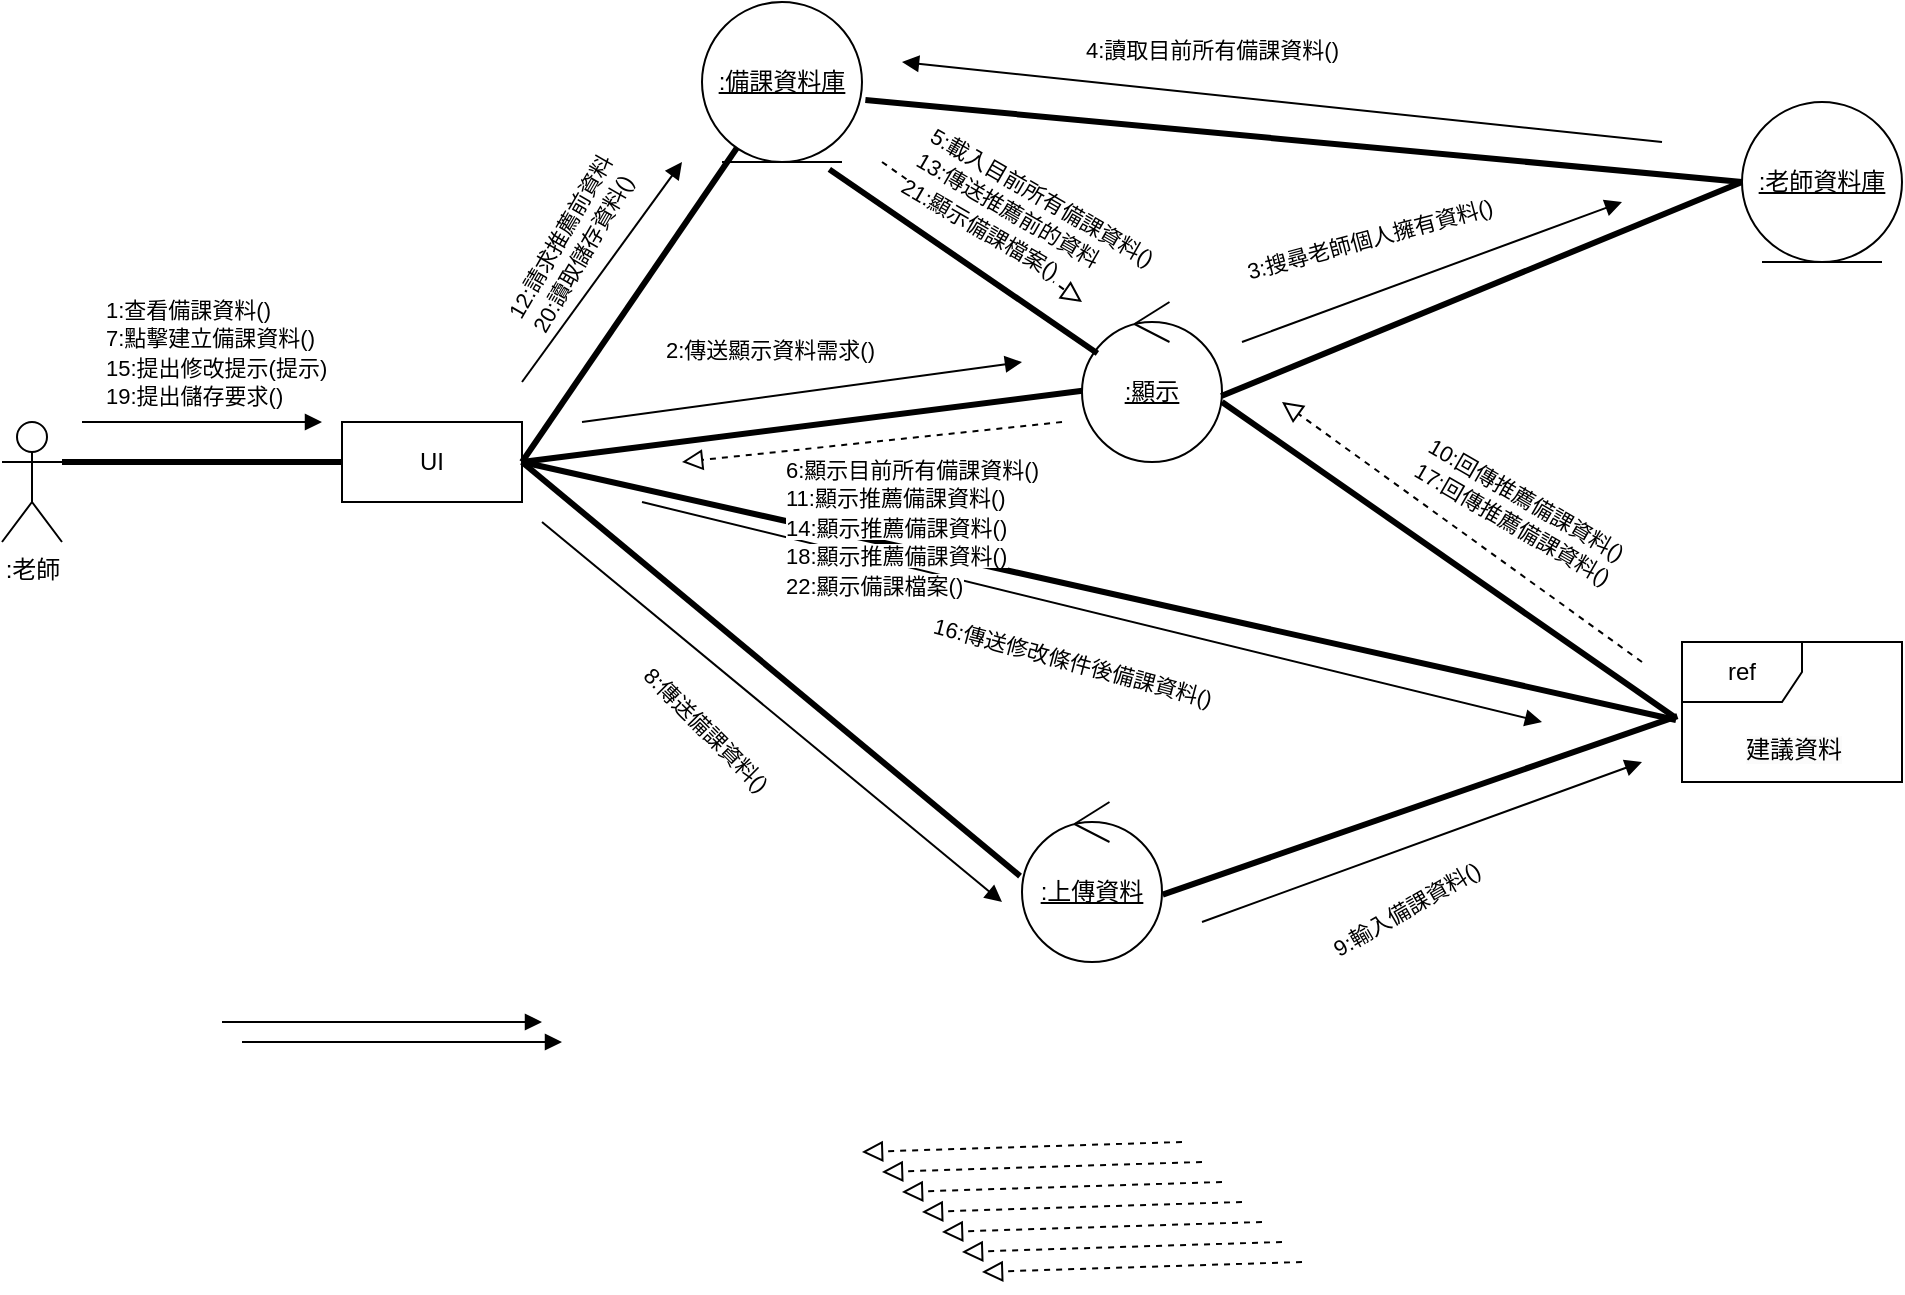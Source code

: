<mxfile>
    <diagram name="第 1 页" id="EOuV5ERvqpZUSFJWVVJ6">
        <mxGraphModel dx="1126" dy="688" grid="1" gridSize="10" guides="1" tooltips="1" connect="1" arrows="1" fold="1" page="1" pageScale="1" pageWidth="3300" pageHeight="4681" math="0" shadow="0">
            <root>
                <mxCell id="0"/>
                <mxCell id="1" parent="0"/>
                <mxCell id="JI0BGSiuXUO0SO42sEZ8-1" value=":老師" style="shape=umlActor;verticalLabelPosition=bottom;verticalAlign=top;html=1;outlineConnect=0;" parent="1" vertex="1">
                    <mxGeometry x="60" y="250" width="30" height="60" as="geometry"/>
                </mxCell>
                <mxCell id="52" value="UI" style="rounded=0;whiteSpace=wrap;html=1;" parent="1" vertex="1">
                    <mxGeometry x="230" y="250" width="90" height="40" as="geometry"/>
                </mxCell>
                <mxCell id="54" value="&lt;u&gt;:上傳資料&lt;/u&gt;" style="ellipse;shape=umlControl;whiteSpace=wrap;html=1;" parent="1" vertex="1">
                    <mxGeometry x="570" y="440" width="70" height="80" as="geometry"/>
                </mxCell>
                <mxCell id="58" value="&lt;u&gt;:老師資料庫&lt;/u&gt;" style="ellipse;shape=umlEntity;whiteSpace=wrap;html=1;" parent="1" vertex="1">
                    <mxGeometry x="930" y="90" width="80" height="80" as="geometry"/>
                </mxCell>
                <mxCell id="86" value="&lt;u&gt;:顯示&lt;/u&gt;" style="ellipse;shape=umlControl;whiteSpace=wrap;html=1;" parent="1" vertex="1">
                    <mxGeometry x="600" y="190" width="70" height="80" as="geometry"/>
                </mxCell>
                <mxCell id="89" value="&lt;u&gt;:備課資料庫&lt;/u&gt;" style="ellipse;shape=umlEntity;whiteSpace=wrap;html=1;" vertex="1" parent="1">
                    <mxGeometry x="410" y="40" width="80" height="80" as="geometry"/>
                </mxCell>
                <mxCell id="92" value="" style="endArrow=none;startArrow=none;endFill=0;startFill=0;endSize=8;html=1;verticalAlign=bottom;labelBackgroundColor=none;strokeWidth=3;rounded=0;exitX=1;exitY=0.333;exitDx=0;exitDy=0;exitPerimeter=0;entryX=0;entryY=0.5;entryDx=0;entryDy=0;" edge="1" parent="1" source="JI0BGSiuXUO0SO42sEZ8-1" target="52">
                    <mxGeometry width="160" relative="1" as="geometry">
                        <mxPoint x="130" y="540" as="sourcePoint"/>
                        <mxPoint x="330" y="400" as="targetPoint"/>
                    </mxGeometry>
                </mxCell>
                <mxCell id="93" value="" style="html=1;verticalAlign=bottom;labelBackgroundColor=none;endArrow=block;endFill=1;rounded=0;" edge="1" parent="1">
                    <mxGeometry width="160" relative="1" as="geometry">
                        <mxPoint x="100" y="250" as="sourcePoint"/>
                        <mxPoint x="220" y="250" as="targetPoint"/>
                    </mxGeometry>
                </mxCell>
                <mxCell id="94" value="" style="endArrow=block;startArrow=none;endFill=0;startFill=0;endSize=8;html=1;verticalAlign=bottom;dashed=1;labelBackgroundColor=none;rounded=0;" edge="1" parent="1">
                    <mxGeometry width="160" relative="1" as="geometry">
                        <mxPoint x="500" y="120" as="sourcePoint"/>
                        <mxPoint x="600" y="190" as="targetPoint"/>
                    </mxGeometry>
                </mxCell>
                <mxCell id="95" value="" style="endArrow=none;startArrow=none;endFill=0;startFill=0;endSize=8;html=1;verticalAlign=bottom;labelBackgroundColor=none;strokeWidth=3;rounded=0;exitX=1;exitY=0.5;exitDx=0;exitDy=0;" edge="1" parent="1" source="52" target="86">
                    <mxGeometry width="160" relative="1" as="geometry">
                        <mxPoint x="440" y="260" as="sourcePoint"/>
                        <mxPoint x="580" y="260" as="targetPoint"/>
                    </mxGeometry>
                </mxCell>
                <mxCell id="96" value="" style="endArrow=none;startArrow=none;endFill=0;startFill=0;endSize=8;html=1;verticalAlign=bottom;labelBackgroundColor=none;strokeWidth=3;rounded=0;exitX=0.995;exitY=0.588;exitDx=0;exitDy=0;exitPerimeter=0;entryX=0;entryY=0.5;entryDx=0;entryDy=0;" edge="1" parent="1" source="86" target="58">
                    <mxGeometry width="160" relative="1" as="geometry">
                        <mxPoint x="570" y="279.5" as="sourcePoint"/>
                        <mxPoint x="710" y="279.5" as="targetPoint"/>
                    </mxGeometry>
                </mxCell>
                <mxCell id="97" value="" style="endArrow=none;startArrow=none;endFill=0;startFill=0;endSize=8;html=1;verticalAlign=bottom;labelBackgroundColor=none;strokeWidth=3;rounded=0;entryX=1.021;entryY=0.613;entryDx=0;entryDy=0;entryPerimeter=0;exitX=0;exitY=0.5;exitDx=0;exitDy=0;" edge="1" parent="1" source="58" target="89">
                    <mxGeometry width="160" relative="1" as="geometry">
                        <mxPoint x="800" y="140" as="sourcePoint"/>
                        <mxPoint x="830" y="250" as="targetPoint"/>
                    </mxGeometry>
                </mxCell>
                <mxCell id="98" value="" style="endArrow=none;startArrow=none;endFill=0;startFill=0;endSize=8;html=1;verticalAlign=bottom;labelBackgroundColor=none;strokeWidth=3;rounded=0;entryX=0.796;entryY=1.046;entryDx=0;entryDy=0;exitX=0.11;exitY=0.321;exitDx=0;exitDy=0;exitPerimeter=0;entryPerimeter=0;" edge="1" parent="1" source="86" target="89">
                    <mxGeometry width="160" relative="1" as="geometry">
                        <mxPoint x="570" y="230" as="sourcePoint"/>
                        <mxPoint x="820" y="300" as="targetPoint"/>
                    </mxGeometry>
                </mxCell>
                <mxCell id="99" value="" style="endArrow=none;startArrow=none;endFill=0;startFill=0;endSize=8;html=1;verticalAlign=bottom;labelBackgroundColor=none;strokeWidth=3;rounded=0;exitX=1;exitY=0.5;exitDx=0;exitDy=0;entryX=-0.014;entryY=0.463;entryDx=0;entryDy=0;entryPerimeter=0;" edge="1" parent="1" source="52" target="54">
                    <mxGeometry width="160" relative="1" as="geometry">
                        <mxPoint x="310" y="310" as="sourcePoint"/>
                        <mxPoint x="450" y="310" as="targetPoint"/>
                    </mxGeometry>
                </mxCell>
                <mxCell id="100" value="" style="endArrow=none;startArrow=none;endFill=0;startFill=0;endSize=8;html=1;verticalAlign=bottom;labelBackgroundColor=none;strokeWidth=3;rounded=0;exitX=1.005;exitY=0.579;exitDx=0;exitDy=0;exitPerimeter=0;entryX=-0.021;entryY=0.529;entryDx=0;entryDy=0;entryPerimeter=0;" edge="1" parent="1" source="54" target="108">
                    <mxGeometry width="160" relative="1" as="geometry">
                        <mxPoint x="640" y="404.5" as="sourcePoint"/>
                        <mxPoint x="780" y="404.5" as="targetPoint"/>
                    </mxGeometry>
                </mxCell>
                <mxCell id="101" value="" style="endArrow=none;startArrow=none;endFill=0;startFill=0;endSize=8;html=1;verticalAlign=bottom;labelBackgroundColor=none;strokeWidth=3;rounded=0;entryX=-0.033;entryY=0.538;entryDx=0;entryDy=0;entryPerimeter=0;" edge="1" parent="1" target="108">
                    <mxGeometry width="160" relative="1" as="geometry">
                        <mxPoint x="670" y="240" as="sourcePoint"/>
                        <mxPoint x="610" y="279.5" as="targetPoint"/>
                    </mxGeometry>
                </mxCell>
                <mxCell id="102" value="" style="endArrow=none;startArrow=none;endFill=0;startFill=0;endSize=8;html=1;verticalAlign=bottom;labelBackgroundColor=none;strokeWidth=3;rounded=0;" edge="1" parent="1" target="89">
                    <mxGeometry width="160" relative="1" as="geometry">
                        <mxPoint x="320" y="270" as="sourcePoint"/>
                        <mxPoint x="270" y="330" as="targetPoint"/>
                    </mxGeometry>
                </mxCell>
                <mxCell id="103" value="" style="endArrow=none;startArrow=none;endFill=0;startFill=0;endSize=8;html=1;verticalAlign=bottom;labelBackgroundColor=none;strokeWidth=3;rounded=0;exitX=1;exitY=0.5;exitDx=0;exitDy=0;entryX=-0.027;entryY=0.557;entryDx=0;entryDy=0;entryPerimeter=0;" edge="1" parent="1" source="52" target="108">
                    <mxGeometry width="160" relative="1" as="geometry">
                        <mxPoint x="180" y="360" as="sourcePoint"/>
                        <mxPoint x="320" y="360" as="targetPoint"/>
                    </mxGeometry>
                </mxCell>
                <mxCell id="108" value="ref" style="shape=umlFrame;whiteSpace=wrap;html=1;pointerEvents=0;" vertex="1" parent="1">
                    <mxGeometry x="900" y="360" width="110" height="70" as="geometry"/>
                </mxCell>
                <mxCell id="109" value="&lt;span style=&quot;color: rgb(0, 0, 0); font-family: Helvetica; font-size: 12px; font-style: normal; font-variant-ligatures: normal; font-variant-caps: normal; font-weight: 400; letter-spacing: normal; orphans: 2; text-align: center; text-indent: 0px; text-transform: none; widows: 2; word-spacing: 0px; -webkit-text-stroke-width: 0px; background-color: rgb(251, 251, 251); text-decoration-thickness: initial; text-decoration-style: initial; text-decoration-color: initial; float: none; display: inline !important;&quot;&gt;建議資料&lt;/span&gt;" style="text;whiteSpace=wrap;html=1;" vertex="1" parent="1">
                    <mxGeometry x="930" y="400" width="80" height="40" as="geometry"/>
                </mxCell>
                <mxCell id="111" value="" style="html=1;verticalAlign=bottom;labelBackgroundColor=none;endArrow=block;endFill=1;rounded=0;" edge="1" parent="1">
                    <mxGeometry width="160" relative="1" as="geometry">
                        <mxPoint x="350" y="250" as="sourcePoint"/>
                        <mxPoint x="570" y="220" as="targetPoint"/>
                    </mxGeometry>
                </mxCell>
                <mxCell id="112" value="" style="html=1;verticalAlign=bottom;labelBackgroundColor=none;endArrow=block;endFill=1;rounded=0;" edge="1" parent="1">
                    <mxGeometry width="160" relative="1" as="geometry">
                        <mxPoint x="680" y="210" as="sourcePoint"/>
                        <mxPoint x="870" y="140" as="targetPoint"/>
                    </mxGeometry>
                </mxCell>
                <mxCell id="113" value="" style="html=1;verticalAlign=bottom;labelBackgroundColor=none;endArrow=block;endFill=1;rounded=0;" edge="1" parent="1">
                    <mxGeometry width="160" relative="1" as="geometry">
                        <mxPoint x="890" y="110" as="sourcePoint"/>
                        <mxPoint x="510" y="70" as="targetPoint"/>
                    </mxGeometry>
                </mxCell>
                <mxCell id="114" value="" style="html=1;verticalAlign=bottom;labelBackgroundColor=none;endArrow=block;endFill=1;rounded=0;" edge="1" parent="1">
                    <mxGeometry width="160" relative="1" as="geometry">
                        <mxPoint x="320" y="230" as="sourcePoint"/>
                        <mxPoint x="400" y="120" as="targetPoint"/>
                    </mxGeometry>
                </mxCell>
                <mxCell id="115" value="" style="html=1;verticalAlign=bottom;labelBackgroundColor=none;endArrow=block;endFill=1;rounded=0;" edge="1" parent="1">
                    <mxGeometry width="160" relative="1" as="geometry">
                        <mxPoint x="380" y="290" as="sourcePoint"/>
                        <mxPoint x="830" y="400" as="targetPoint"/>
                    </mxGeometry>
                </mxCell>
                <mxCell id="116" value="" style="html=1;verticalAlign=bottom;labelBackgroundColor=none;endArrow=block;endFill=1;rounded=0;" edge="1" parent="1">
                    <mxGeometry width="160" relative="1" as="geometry">
                        <mxPoint x="330" y="300" as="sourcePoint"/>
                        <mxPoint x="560" y="490" as="targetPoint"/>
                    </mxGeometry>
                </mxCell>
                <mxCell id="117" value="" style="html=1;verticalAlign=bottom;labelBackgroundColor=none;endArrow=block;endFill=1;rounded=0;" edge="1" parent="1">
                    <mxGeometry width="160" relative="1" as="geometry">
                        <mxPoint x="170" y="550" as="sourcePoint"/>
                        <mxPoint x="330" y="550" as="targetPoint"/>
                    </mxGeometry>
                </mxCell>
                <mxCell id="118" value="" style="html=1;verticalAlign=bottom;labelBackgroundColor=none;endArrow=block;endFill=1;rounded=0;" edge="1" parent="1">
                    <mxGeometry width="160" relative="1" as="geometry">
                        <mxPoint x="180" y="560" as="sourcePoint"/>
                        <mxPoint x="340" y="560" as="targetPoint"/>
                    </mxGeometry>
                </mxCell>
                <mxCell id="120" value="" style="html=1;verticalAlign=bottom;labelBackgroundColor=none;endArrow=block;endFill=1;rounded=0;" edge="1" parent="1">
                    <mxGeometry width="160" relative="1" as="geometry">
                        <mxPoint x="660" y="500" as="sourcePoint"/>
                        <mxPoint x="880" y="420" as="targetPoint"/>
                    </mxGeometry>
                </mxCell>
                <mxCell id="121" value="" style="endArrow=block;startArrow=none;endFill=0;startFill=0;endSize=8;html=1;verticalAlign=bottom;dashed=1;labelBackgroundColor=none;rounded=0;" edge="1" parent="1">
                    <mxGeometry width="160" relative="1" as="geometry">
                        <mxPoint x="590" y="250" as="sourcePoint"/>
                        <mxPoint x="400" y="270" as="targetPoint"/>
                    </mxGeometry>
                </mxCell>
                <mxCell id="122" value="" style="endArrow=block;startArrow=none;endFill=0;startFill=0;endSize=8;html=1;verticalAlign=bottom;dashed=1;labelBackgroundColor=none;rounded=0;" edge="1" parent="1">
                    <mxGeometry width="160" relative="1" as="geometry">
                        <mxPoint x="880" y="370" as="sourcePoint"/>
                        <mxPoint x="700" y="240" as="targetPoint"/>
                    </mxGeometry>
                </mxCell>
                <mxCell id="123" value="" style="endArrow=block;startArrow=none;endFill=0;startFill=0;endSize=8;html=1;verticalAlign=bottom;dashed=1;labelBackgroundColor=none;rounded=0;" edge="1" parent="1">
                    <mxGeometry width="160" relative="1" as="geometry">
                        <mxPoint x="650" y="610" as="sourcePoint"/>
                        <mxPoint x="490" y="615" as="targetPoint"/>
                    </mxGeometry>
                </mxCell>
                <mxCell id="124" value="" style="endArrow=block;startArrow=none;endFill=0;startFill=0;endSize=8;html=1;verticalAlign=bottom;dashed=1;labelBackgroundColor=none;rounded=0;" edge="1" parent="1">
                    <mxGeometry width="160" relative="1" as="geometry">
                        <mxPoint x="660" y="620" as="sourcePoint"/>
                        <mxPoint x="500" y="625" as="targetPoint"/>
                    </mxGeometry>
                </mxCell>
                <mxCell id="125" value="" style="endArrow=block;startArrow=none;endFill=0;startFill=0;endSize=8;html=1;verticalAlign=bottom;dashed=1;labelBackgroundColor=none;rounded=0;" edge="1" parent="1">
                    <mxGeometry width="160" relative="1" as="geometry">
                        <mxPoint x="670" y="630" as="sourcePoint"/>
                        <mxPoint x="510" y="635" as="targetPoint"/>
                    </mxGeometry>
                </mxCell>
                <mxCell id="126" value="" style="endArrow=block;startArrow=none;endFill=0;startFill=0;endSize=8;html=1;verticalAlign=bottom;dashed=1;labelBackgroundColor=none;rounded=0;" edge="1" parent="1">
                    <mxGeometry width="160" relative="1" as="geometry">
                        <mxPoint x="680" y="640" as="sourcePoint"/>
                        <mxPoint x="520" y="645" as="targetPoint"/>
                    </mxGeometry>
                </mxCell>
                <mxCell id="127" value="" style="endArrow=block;startArrow=none;endFill=0;startFill=0;endSize=8;html=1;verticalAlign=bottom;dashed=1;labelBackgroundColor=none;rounded=0;" edge="1" parent="1">
                    <mxGeometry width="160" relative="1" as="geometry">
                        <mxPoint x="690" y="650" as="sourcePoint"/>
                        <mxPoint x="530" y="655" as="targetPoint"/>
                    </mxGeometry>
                </mxCell>
                <mxCell id="128" value="" style="endArrow=block;startArrow=none;endFill=0;startFill=0;endSize=8;html=1;verticalAlign=bottom;dashed=1;labelBackgroundColor=none;rounded=0;" edge="1" parent="1">
                    <mxGeometry width="160" relative="1" as="geometry">
                        <mxPoint x="700" y="660" as="sourcePoint"/>
                        <mxPoint x="540" y="665" as="targetPoint"/>
                    </mxGeometry>
                </mxCell>
                <mxCell id="129" value="" style="endArrow=block;startArrow=none;endFill=0;startFill=0;endSize=8;html=1;verticalAlign=bottom;dashed=1;labelBackgroundColor=none;rounded=0;" edge="1" parent="1">
                    <mxGeometry width="160" relative="1" as="geometry">
                        <mxPoint x="710" y="670" as="sourcePoint"/>
                        <mxPoint x="550" y="675" as="targetPoint"/>
                    </mxGeometry>
                </mxCell>
                <mxCell id="130" value="&lt;span style=&quot;color: rgb(0, 0, 0); font-family: Helvetica; font-size: 11px; font-style: normal; font-variant-ligatures: normal; font-variant-caps: normal; font-weight: 400; letter-spacing: normal; orphans: 2; text-align: center; text-indent: 0px; text-transform: none; widows: 2; word-spacing: 0px; -webkit-text-stroke-width: 0px; background-color: rgb(255, 255, 255); text-decoration-thickness: initial; text-decoration-style: initial; text-decoration-color: initial; float: none; display: inline !important;&quot;&gt;1:查看備課資料()&lt;br&gt;&lt;span style=&quot;&quot;&gt;7:點擊建立備課資料()&lt;br&gt;&lt;/span&gt;&lt;span style=&quot;&quot;&gt;15:提出修改提示(提示)&lt;br&gt;&lt;/span&gt;&lt;span style=&quot;&quot;&gt;19:提出儲存要求()&lt;/span&gt;&lt;br&gt;&lt;/span&gt;" style="text;whiteSpace=wrap;html=1;" vertex="1" parent="1">
                    <mxGeometry x="110" y="180" width="120" height="40" as="geometry"/>
                </mxCell>
                <mxCell id="131" value="&lt;span style=&quot;color: rgb(0, 0, 0); font-family: Helvetica; font-size: 11px; font-style: normal; font-variant-ligatures: normal; font-variant-caps: normal; font-weight: 400; letter-spacing: normal; orphans: 2; text-align: center; text-indent: 0px; text-transform: none; widows: 2; word-spacing: 0px; -webkit-text-stroke-width: 0px; background-color: rgb(255, 255, 255); text-decoration-thickness: initial; text-decoration-style: initial; text-decoration-color: initial; float: none; display: inline !important;&quot;&gt;2:傳送顯示資料需求()&lt;/span&gt;" style="text;whiteSpace=wrap;html=1;rotation=0;" vertex="1" parent="1">
                    <mxGeometry x="390" y="200" width="140" height="40" as="geometry"/>
                </mxCell>
                <mxCell id="132" value="&lt;span style=&quot;color: rgb(0, 0, 0); font-family: Helvetica; font-size: 11px; font-style: normal; font-variant-ligatures: normal; font-variant-caps: normal; font-weight: 400; letter-spacing: normal; orphans: 2; text-align: center; text-indent: 0px; text-transform: none; widows: 2; word-spacing: 0px; -webkit-text-stroke-width: 0px; background-color: rgb(255, 255, 255); text-decoration-thickness: initial; text-decoration-style: initial; text-decoration-color: initial; float: none; display: inline !important;&quot;&gt;3:搜尋老師個人擁有資料()&lt;/span&gt;" style="text;whiteSpace=wrap;html=1;rotation=-15;" vertex="1" parent="1">
                    <mxGeometry x="680" y="140" width="160" height="40" as="geometry"/>
                </mxCell>
                <mxCell id="133" value="&lt;span style=&quot;color: rgb(0, 0, 0); font-family: Helvetica; font-size: 11px; font-style: normal; font-variant-ligatures: normal; font-variant-caps: normal; font-weight: 400; letter-spacing: normal; orphans: 2; text-align: center; text-indent: 0px; text-transform: none; widows: 2; word-spacing: 0px; -webkit-text-stroke-width: 0px; background-color: rgb(255, 255, 255); text-decoration-thickness: initial; text-decoration-style: initial; text-decoration-color: initial; float: none; display: inline !important;&quot;&gt;4:讀取目前所有備課資料()&lt;/span&gt;" style="text;whiteSpace=wrap;html=1;" vertex="1" parent="1">
                    <mxGeometry x="600" y="50" width="160" height="40" as="geometry"/>
                </mxCell>
                <mxCell id="134" value="&lt;span style=&quot;color: rgb(0, 0, 0); font-family: Helvetica; font-size: 11px; font-style: normal; font-variant-ligatures: normal; font-variant-caps: normal; font-weight: 400; letter-spacing: normal; orphans: 2; text-align: center; text-indent: 0px; text-transform: none; widows: 2; word-spacing: 0px; -webkit-text-stroke-width: 0px; background-color: rgb(255, 255, 255); text-decoration-thickness: initial; text-decoration-style: initial; text-decoration-color: initial; float: none; display: inline !important;&quot;&gt;5:載入目前所有備課資料()&lt;br&gt;&lt;span style=&quot;&quot;&gt;13:傳送推薦前的資料&lt;br&gt;&lt;/span&gt;&lt;span style=&quot;&quot;&gt;21:顯示備課檔案()&lt;/span&gt;&lt;br&gt;&lt;/span&gt;" style="text;whiteSpace=wrap;html=1;rotation=30;" vertex="1" parent="1">
                    <mxGeometry x="510" y="130" width="160" height="40" as="geometry"/>
                </mxCell>
                <mxCell id="135" value="&lt;span style=&quot;color: rgb(0, 0, 0); font-family: Helvetica; font-size: 11px; font-style: normal; font-variant-ligatures: normal; font-variant-caps: normal; font-weight: 400; letter-spacing: normal; orphans: 2; text-align: center; text-indent: 0px; text-transform: none; widows: 2; word-spacing: 0px; -webkit-text-stroke-width: 0px; background-color: rgb(255, 255, 255); text-decoration-thickness: initial; text-decoration-style: initial; text-decoration-color: initial; float: none; display: inline !important;&quot;&gt;6:顯示目前所有備課資料()&lt;br&gt;&lt;span style=&quot;&quot;&gt;11:顯示推薦備課資料()&lt;br&gt;&lt;/span&gt;&lt;span style=&quot;&quot;&gt;14:顯示推薦備課資料()&lt;br&gt;&lt;/span&gt;&lt;span style=&quot;&quot;&gt;18:顯示推薦備課資料()&lt;br&gt;&lt;/span&gt;&lt;span style=&quot;&quot;&gt;22:顯示備課檔案()&lt;/span&gt;&lt;br&gt;&lt;/span&gt;" style="text;whiteSpace=wrap;html=1;" vertex="1" parent="1">
                    <mxGeometry x="450" y="260" width="160" height="40" as="geometry"/>
                </mxCell>
                <mxCell id="136" value="&lt;span style=&quot;color: rgb(0, 0, 0); font-family: Helvetica; font-size: 11px; font-style: normal; font-variant-ligatures: normal; font-variant-caps: normal; font-weight: 400; letter-spacing: normal; orphans: 2; text-align: center; text-indent: 0px; text-transform: none; widows: 2; word-spacing: 0px; -webkit-text-stroke-width: 0px; background-color: rgb(255, 255, 255); text-decoration-thickness: initial; text-decoration-style: initial; text-decoration-color: initial; float: none; display: inline !important;&quot;&gt;8:傳送備課資料()&lt;/span&gt;" style="text;whiteSpace=wrap;html=1;rotation=45;" vertex="1" parent="1">
                    <mxGeometry x="360" y="400" width="120" height="40" as="geometry"/>
                </mxCell>
                <mxCell id="137" value="&lt;span style=&quot;color: rgb(0, 0, 0); font-family: Helvetica; font-size: 11px; font-style: normal; font-variant-ligatures: normal; font-variant-caps: normal; font-weight: 400; letter-spacing: normal; orphans: 2; text-align: center; text-indent: 0px; text-transform: none; widows: 2; word-spacing: 0px; -webkit-text-stroke-width: 0px; background-color: rgb(255, 255, 255); text-decoration-thickness: initial; text-decoration-style: initial; text-decoration-color: initial; float: none; display: inline !important;&quot;&gt;9:輸入備課資料()&lt;/span&gt;" style="text;whiteSpace=wrap;html=1;rotation=-30;" vertex="1" parent="1">
                    <mxGeometry x="720" y="470" width="120" height="40" as="geometry"/>
                </mxCell>
                <mxCell id="138" value="&lt;span style=&quot;color: rgb(0, 0, 0); font-family: Helvetica; font-size: 11px; font-style: normal; font-variant-ligatures: normal; font-variant-caps: normal; font-weight: 400; letter-spacing: normal; orphans: 2; text-align: center; text-indent: 0px; text-transform: none; widows: 2; word-spacing: 0px; -webkit-text-stroke-width: 0px; background-color: rgb(255, 255, 255); text-decoration-thickness: initial; text-decoration-style: initial; text-decoration-color: initial; float: none; display: inline !important;&quot;&gt;10:回傳推薦備課資料()&lt;br&gt;&lt;span style=&quot;&quot;&gt;17:回傳推薦備課資料()&lt;/span&gt;&lt;br&gt;&lt;/span&gt;" style="text;whiteSpace=wrap;html=1;rotation=30;" vertex="1" parent="1">
                    <mxGeometry x="760" y="280" width="140" height="40" as="geometry"/>
                </mxCell>
                <mxCell id="139" value="&lt;span style=&quot;color: rgb(0, 0, 0); font-family: Helvetica; font-size: 11px; font-style: normal; font-variant-ligatures: normal; font-variant-caps: normal; font-weight: 400; letter-spacing: normal; orphans: 2; text-align: center; text-indent: 0px; text-transform: none; widows: 2; word-spacing: 0px; -webkit-text-stroke-width: 0px; background-color: rgb(255, 255, 255); text-decoration-thickness: initial; text-decoration-style: initial; text-decoration-color: initial; float: none; display: inline !important;&quot;&gt;12:請求推薦前資料&lt;br&gt;&lt;span style=&quot;&quot;&gt;20:讀取儲存資料()&lt;/span&gt;&lt;br&gt;&lt;/span&gt;" style="text;whiteSpace=wrap;html=1;rotation=-60;" vertex="1" parent="1">
                    <mxGeometry x="290" y="130" width="120" height="40" as="geometry"/>
                </mxCell>
                <mxCell id="141" value="&lt;span style=&quot;color: rgb(0, 0, 0); font-family: Helvetica; font-size: 11px; font-style: normal; font-variant-ligatures: normal; font-variant-caps: normal; font-weight: 400; letter-spacing: normal; orphans: 2; text-align: center; text-indent: 0px; text-transform: none; widows: 2; word-spacing: 0px; -webkit-text-stroke-width: 0px; background-color: rgb(255, 255, 255); text-decoration-thickness: initial; text-decoration-style: initial; text-decoration-color: initial; float: none; display: inline !important;&quot;&gt;16:傳送修改條件後備課資料()&lt;/span&gt;" style="text;whiteSpace=wrap;html=1;rotation=15;" vertex="1" parent="1">
                    <mxGeometry x="520" y="360" width="180" height="40" as="geometry"/>
                </mxCell>
            </root>
        </mxGraphModel>
    </diagram>
</mxfile>